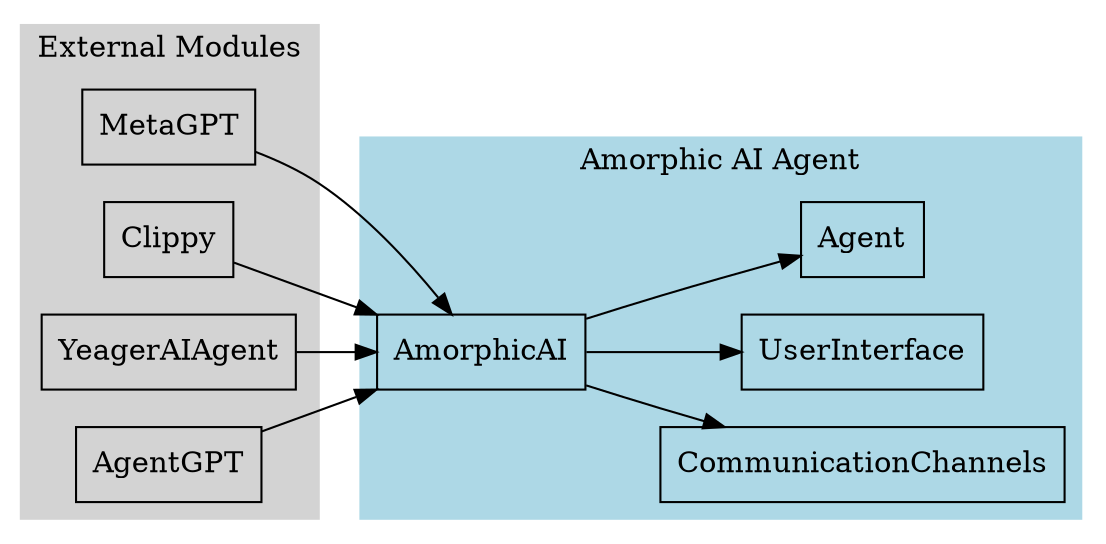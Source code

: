 digraph AI_Agent_System {
  rankdir=LR;
  node [shape=box];

  subgraph cluster_amorphic {
    label = "Amorphic AI Agent";
    style = filled;
    color = lightblue;

    AmorphicAI [label="AmorphicAI"];
    CommunicationChannels [label="CommunicationChannels"];
    UserInterface [label="UserInterface"];
    Agent [label="Agent"];

    AmorphicAI -> CommunicationChannels;
    AmorphicAI -> UserInterface;
    AmorphicAI -> Agent;
  }

  subgraph cluster_external {
    label = "External Modules";
    style = filled;
    color = lightgray;

    MetaGPT [label="MetaGPT"];
    Clippy [label="Clippy"];
    YeagerAIAgent [label="YeagerAIAgent"];
    AgentGPT [label="AgentGPT"];
  }

  MetaGPT -> AmorphicAI;
  Clippy -> AmorphicAI;
  YeagerAIAgent -> AmorphicAI;
  AgentGPT -> AmorphicAI;
}